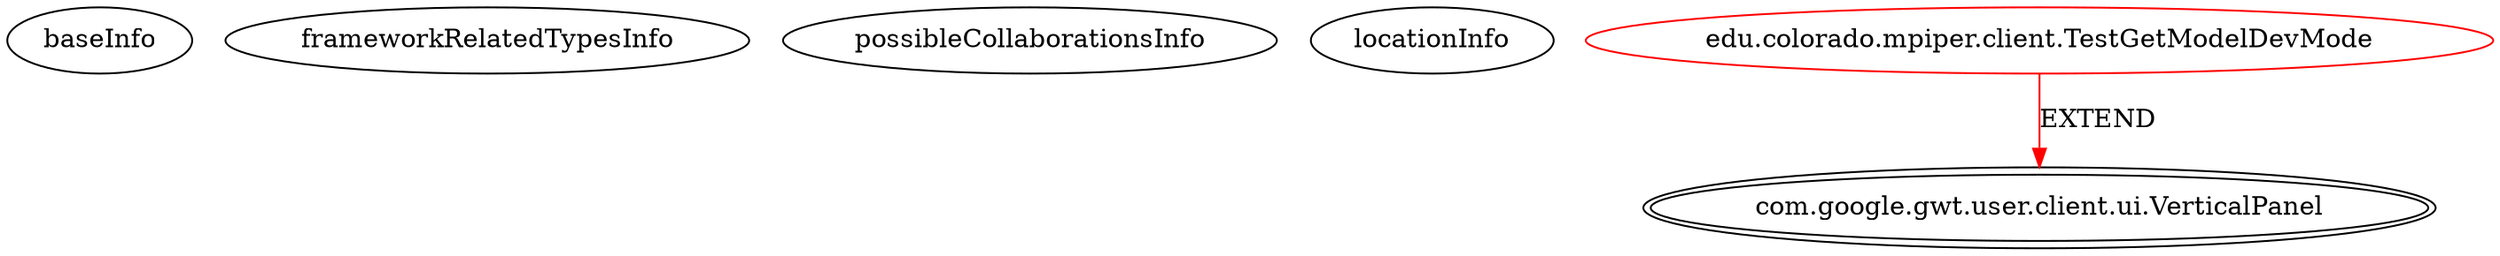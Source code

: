 digraph {
baseInfo[graphId=3759,category="extension_graph",isAnonymous=false,possibleRelation=false]
frameworkRelatedTypesInfo[0="com.google.gwt.user.client.ui.VerticalPanel"]
possibleCollaborationsInfo[]
locationInfo[projectName="mdpiper-GWTandHTTP",filePath="/mdpiper-GWTandHTTP/GWT-HTTP-example-master/src/edu/colorado/mpiper/client/TestGetModelDevMode.java",contextSignature="TestGetModelDevMode",graphId="3759"]
0[label="edu.colorado.mpiper.client.TestGetModelDevMode",vertexType="ROOT_CLIENT_CLASS_DECLARATION",isFrameworkType=false,color=red]
1[label="com.google.gwt.user.client.ui.VerticalPanel",vertexType="FRAMEWORK_CLASS_TYPE",isFrameworkType=true,peripheries=2]
0->1[label="EXTEND",color=red]
}
